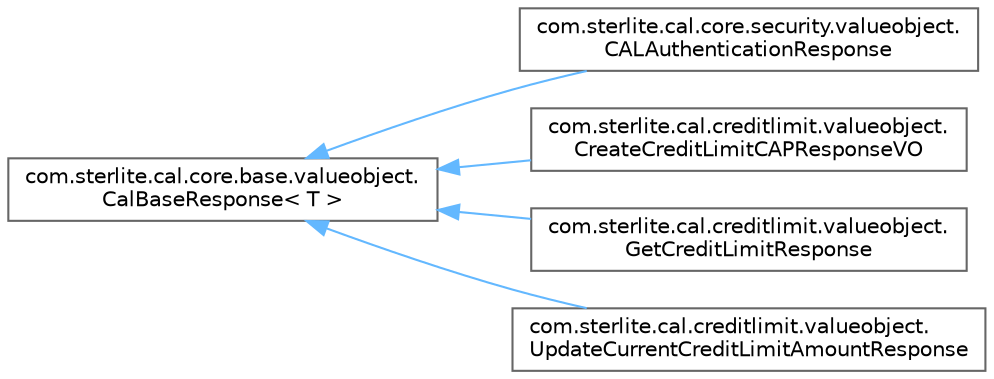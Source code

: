 digraph "Graphical Class Hierarchy"
{
 // LATEX_PDF_SIZE
  bgcolor="transparent";
  edge [fontname=Helvetica,fontsize=10,labelfontname=Helvetica,labelfontsize=10];
  node [fontname=Helvetica,fontsize=10,shape=box,height=0.2,width=0.4];
  rankdir="LR";
  Node0 [id="Node000000",label="com.sterlite.cal.core.base.valueobject.\lCalBaseResponse\< T \>",height=0.2,width=0.4,color="grey40", fillcolor="white", style="filled",URL="$classcom_1_1sterlite_1_1cal_1_1core_1_1base_1_1valueobject_1_1_cal_base_response.html",tooltip=" "];
  Node0 -> Node1 [id="edge840_Node000000_Node000001",dir="back",color="steelblue1",style="solid",tooltip=" "];
  Node1 [id="Node000001",label="com.sterlite.cal.core.security.valueobject.\lCALAuthenticationResponse",height=0.2,width=0.4,color="grey40", fillcolor="white", style="filled",URL="$classcom_1_1sterlite_1_1cal_1_1core_1_1security_1_1valueobject_1_1_c_a_l_authentication_response.html",tooltip=" "];
  Node0 -> Node2 [id="edge841_Node000000_Node000002",dir="back",color="steelblue1",style="solid",tooltip=" "];
  Node2 [id="Node000002",label="com.sterlite.cal.creditlimit.valueobject.\lCreateCreditLimitCAPResponseVO",height=0.2,width=0.4,color="grey40", fillcolor="white", style="filled",URL="$classcom_1_1sterlite_1_1cal_1_1creditlimit_1_1valueobject_1_1_create_credit_limit_c_a_p_response_v_o.html",tooltip=" "];
  Node0 -> Node3 [id="edge842_Node000000_Node000003",dir="back",color="steelblue1",style="solid",tooltip=" "];
  Node3 [id="Node000003",label="com.sterlite.cal.creditlimit.valueobject.\lGetCreditLimitResponse",height=0.2,width=0.4,color="grey40", fillcolor="white", style="filled",URL="$classcom_1_1sterlite_1_1cal_1_1creditlimit_1_1valueobject_1_1_get_credit_limit_response.html",tooltip=" "];
  Node0 -> Node4 [id="edge843_Node000000_Node000004",dir="back",color="steelblue1",style="solid",tooltip=" "];
  Node4 [id="Node000004",label="com.sterlite.cal.creditlimit.valueobject.\lUpdateCurrentCreditLimitAmountResponse",height=0.2,width=0.4,color="grey40", fillcolor="white", style="filled",URL="$classcom_1_1sterlite_1_1cal_1_1creditlimit_1_1valueobject_1_1_update_current_credit_limit_amount_response.html",tooltip=" "];
}
